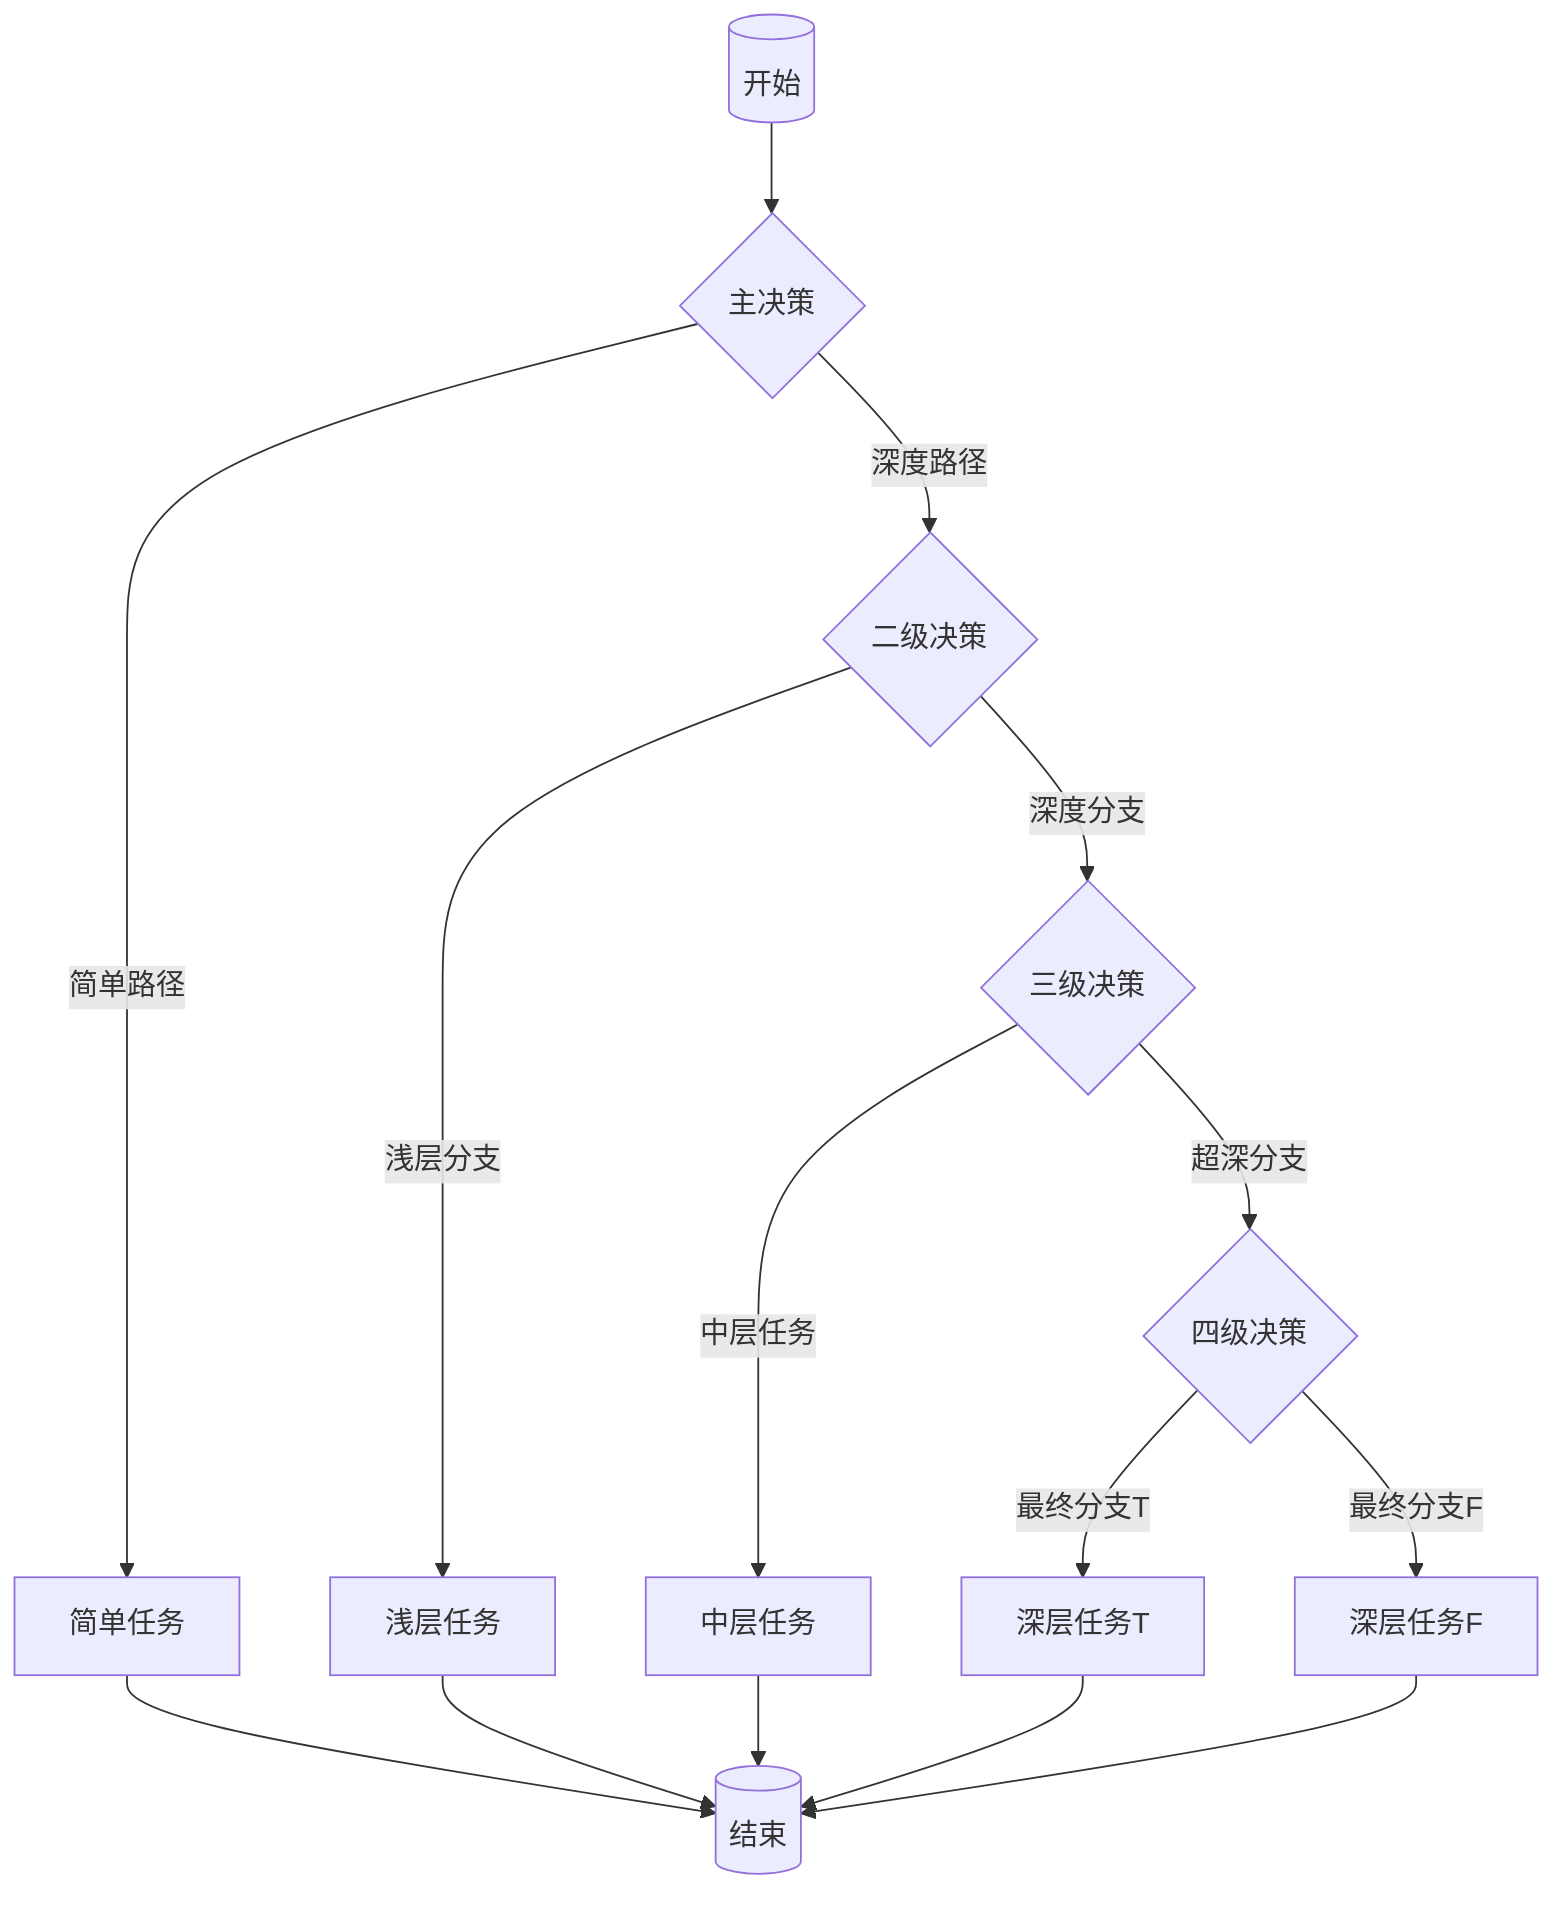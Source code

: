 flowchart TD
    start[("开始")] --> D1{主决策}
%% 主分支
    D1 -->|深度路径| D2{二级决策}
    D1 -->|简单路径| SimpleTask[简单任务]
%% 二级分支
    D2 -->|深度分支| D3{三级决策}
    D2 -->|浅层分支| ShallowTask[浅层任务]
%% 三级分支
    D3 -->|超深分支| D4{四级决策}
    D3 -->|中层任务| MidLevelTask[中层任务]
%% 四级分支
    D4 -->|最终分支T| DeepTaskT[深层任务T]
    D4 -->|最终分支F| DeepTaskF[深层任务F]
%% 所有路径汇聚到结束节点
    SimpleTask --> stop[("结束")]
    ShallowTask --> stop
    MidLevelTask --> stop
    DeepTaskT --> stop
    DeepTaskF --> stop